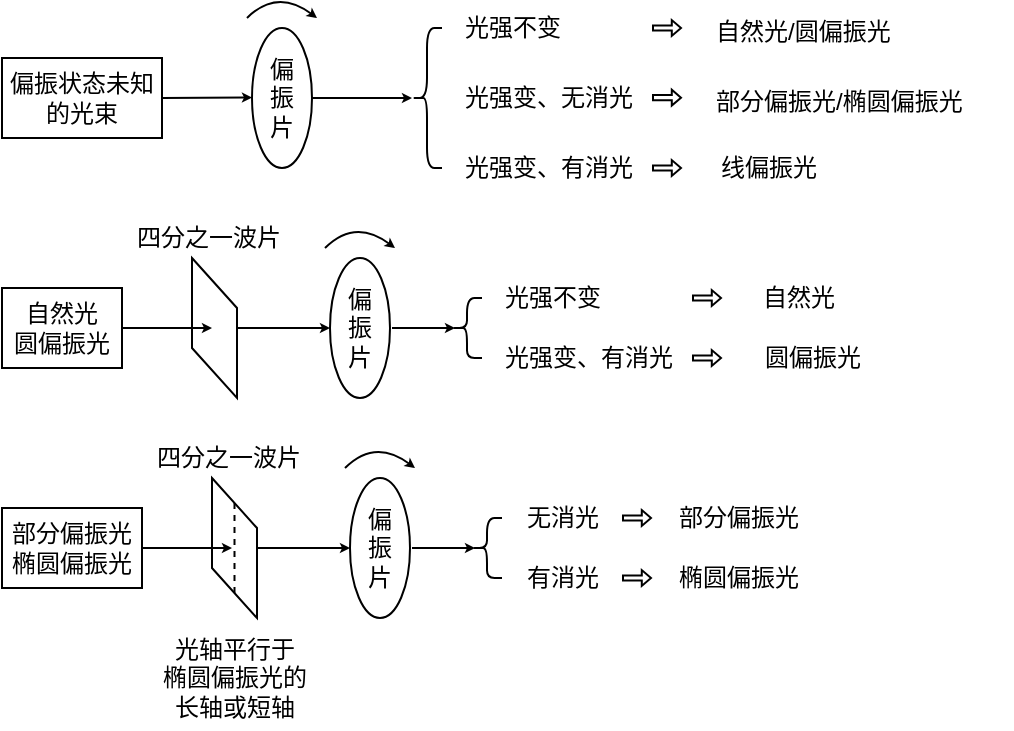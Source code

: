 <mxfile version="17.2.1" type="device"><diagram id="wvkycoAS8ZPWacP-hO0-" name="第 1 页"><mxGraphModel dx="628" dy="457" grid="1" gridSize="5" guides="1" tooltips="1" connect="1" arrows="1" fold="1" page="1" pageScale="1" pageWidth="827" pageHeight="1169" math="0" shadow="0"><root><mxCell id="0"/><mxCell id="1" parent="0"/><mxCell id="YgCnKerKX1xB67RjWHVH-2" value="偏振状态未知的光束" style="rounded=0;whiteSpace=wrap;html=1;" vertex="1" parent="1"><mxGeometry x="225" y="200" width="80" height="40" as="geometry"/></mxCell><mxCell id="YgCnKerKX1xB67RjWHVH-3" value="偏&lt;br&gt;振&lt;br&gt;片" style="ellipse;whiteSpace=wrap;html=1;" vertex="1" parent="1"><mxGeometry x="350" y="185" width="30" height="70" as="geometry"/></mxCell><mxCell id="YgCnKerKX1xB67RjWHVH-4" value="" style="curved=1;endArrow=classic;html=1;rounded=0;startSize=2;endSize=2;" edge="1" parent="1"><mxGeometry width="50" height="50" relative="1" as="geometry"><mxPoint x="347.5" y="180" as="sourcePoint"/><mxPoint x="382.5" y="180" as="targetPoint"/><Array as="points"><mxPoint x="362.5" y="165"/></Array></mxGeometry></mxCell><mxCell id="YgCnKerKX1xB67RjWHVH-5" value="" style="endArrow=classic;html=1;rounded=0;startSize=2;endSize=2;exitX=1;exitY=0.5;exitDx=0;exitDy=0;" edge="1" parent="1" source="YgCnKerKX1xB67RjWHVH-2"><mxGeometry width="50" height="50" relative="1" as="geometry"><mxPoint x="295" y="230" as="sourcePoint"/><mxPoint x="350" y="219.76" as="targetPoint"/></mxGeometry></mxCell><mxCell id="YgCnKerKX1xB67RjWHVH-6" value="" style="endArrow=classic;html=1;rounded=0;startSize=2;endSize=2;" edge="1" parent="1"><mxGeometry width="50" height="50" relative="1" as="geometry"><mxPoint x="380" y="220" as="sourcePoint"/><mxPoint x="430" y="220" as="targetPoint"/></mxGeometry></mxCell><mxCell id="YgCnKerKX1xB67RjWHVH-7" value="" style="shape=curlyBracket;whiteSpace=wrap;html=1;rounded=1;" vertex="1" parent="1"><mxGeometry x="430" y="185" width="15" height="70" as="geometry"/></mxCell><mxCell id="YgCnKerKX1xB67RjWHVH-8" value="光强不变" style="text;html=1;align=center;verticalAlign=middle;resizable=0;points=[];autosize=1;strokeColor=none;fillColor=none;" vertex="1" parent="1"><mxGeometry x="450" y="175" width="60" height="20" as="geometry"/></mxCell><mxCell id="YgCnKerKX1xB67RjWHVH-9" value="光强变、无消光" style="text;html=1;align=center;verticalAlign=middle;resizable=0;points=[];autosize=1;strokeColor=none;fillColor=none;" vertex="1" parent="1"><mxGeometry x="450" y="210" width="95" height="20" as="geometry"/></mxCell><mxCell id="YgCnKerKX1xB67RjWHVH-10" value="光强变、有消光" style="text;html=1;align=center;verticalAlign=middle;resizable=0;points=[];autosize=1;strokeColor=none;fillColor=none;" vertex="1" parent="1"><mxGeometry x="450" y="245" width="95" height="20" as="geometry"/></mxCell><mxCell id="YgCnKerKX1xB67RjWHVH-12" value="" style="shape=flexArrow;endArrow=classic;html=1;rounded=0;startSize=2;endSize=1.202;width=2.558;endWidth=4.369;" edge="1" parent="1"><mxGeometry width="50" height="50" relative="1" as="geometry"><mxPoint x="550" y="185" as="sourcePoint"/><mxPoint x="565" y="185" as="targetPoint"/></mxGeometry></mxCell><mxCell id="YgCnKerKX1xB67RjWHVH-13" value="自然光/圆偏振光" style="text;whiteSpace=wrap;html=1;movable=1;resizable=1;rotatable=1;deletable=1;editable=1;connectable=1;" vertex="1" parent="1"><mxGeometry x="580" y="172.5" width="115" height="25" as="geometry"/></mxCell><mxCell id="YgCnKerKX1xB67RjWHVH-14" value="" style="shape=flexArrow;endArrow=classic;html=1;rounded=0;startSize=2;endSize=1.202;width=2.558;endWidth=4.369;" edge="1" parent="1"><mxGeometry width="50" height="50" relative="1" as="geometry"><mxPoint x="550" y="219.83" as="sourcePoint"/><mxPoint x="565" y="219.83" as="targetPoint"/></mxGeometry></mxCell><mxCell id="YgCnKerKX1xB67RjWHVH-15" value="部分偏振光/椭圆偏振光" style="text;whiteSpace=wrap;html=1;strokeColor=none;movable=1;resizable=1;rotatable=1;deletable=1;editable=1;connectable=1;" vertex="1" parent="1"><mxGeometry x="580" y="207.5" width="150" height="25" as="geometry"/></mxCell><mxCell id="YgCnKerKX1xB67RjWHVH-16" value="" style="shape=flexArrow;endArrow=classic;html=1;rounded=0;startSize=2;endSize=1.202;width=2.558;endWidth=4.369;" edge="1" parent="1"><mxGeometry width="50" height="50" relative="1" as="geometry"><mxPoint x="550" y="255" as="sourcePoint"/><mxPoint x="565" y="255" as="targetPoint"/></mxGeometry></mxCell><mxCell id="YgCnKerKX1xB67RjWHVH-18" value="线偏振光" style="text;html=1;align=center;verticalAlign=middle;resizable=1;points=[];autosize=1;strokeColor=none;fillColor=none;movable=1;rotatable=1;deletable=1;editable=1;connectable=1;" vertex="1" parent="1"><mxGeometry x="580" y="245" width="55" height="20" as="geometry"/></mxCell><mxCell id="YgCnKerKX1xB67RjWHVH-19" value="自然光&lt;br&gt;圆偏振光" style="rounded=0;whiteSpace=wrap;html=1;" vertex="1" parent="1"><mxGeometry x="225" y="315" width="60" height="40" as="geometry"/></mxCell><mxCell id="YgCnKerKX1xB67RjWHVH-20" value="偏&lt;br&gt;振&lt;br&gt;片" style="ellipse;whiteSpace=wrap;html=1;" vertex="1" parent="1"><mxGeometry x="389" y="300" width="30" height="70" as="geometry"/></mxCell><mxCell id="YgCnKerKX1xB67RjWHVH-21" value="" style="curved=1;endArrow=classic;html=1;rounded=0;startSize=2;endSize=2;" edge="1" parent="1"><mxGeometry width="50" height="50" relative="1" as="geometry"><mxPoint x="386.5" y="295" as="sourcePoint"/><mxPoint x="421.5" y="295" as="targetPoint"/><Array as="points"><mxPoint x="401.5" y="280"/></Array></mxGeometry></mxCell><mxCell id="YgCnKerKX1xB67RjWHVH-23" value="" style="endArrow=classic;html=1;rounded=0;startSize=2;endSize=2;entryX=0.1;entryY=0.5;entryDx=0;entryDy=0;entryPerimeter=0;" edge="1" parent="1" target="YgCnKerKX1xB67RjWHVH-24"><mxGeometry width="50" height="50" relative="1" as="geometry"><mxPoint x="420" y="335" as="sourcePoint"/><mxPoint x="445" y="335" as="targetPoint"/></mxGeometry></mxCell><mxCell id="YgCnKerKX1xB67RjWHVH-24" value="" style="shape=curlyBracket;whiteSpace=wrap;html=1;rounded=1;" vertex="1" parent="1"><mxGeometry x="450" y="320" width="15" height="30" as="geometry"/></mxCell><mxCell id="YgCnKerKX1xB67RjWHVH-25" value="光强不变" style="text;html=1;align=center;verticalAlign=middle;resizable=0;points=[];autosize=1;strokeColor=none;fillColor=none;" vertex="1" parent="1"><mxGeometry x="470" y="310" width="60" height="20" as="geometry"/></mxCell><mxCell id="YgCnKerKX1xB67RjWHVH-27" value="光强变、有消光" style="text;html=1;align=center;verticalAlign=middle;resizable=0;points=[];autosize=1;strokeColor=none;fillColor=none;" vertex="1" parent="1"><mxGeometry x="470" y="340" width="95" height="20" as="geometry"/></mxCell><mxCell id="YgCnKerKX1xB67RjWHVH-28" value="" style="shape=flexArrow;endArrow=classic;html=1;rounded=0;startSize=2;endSize=1.202;width=2.558;endWidth=4.369;" edge="1" parent="1"><mxGeometry width="50" height="50" relative="1" as="geometry"><mxPoint x="570" y="320" as="sourcePoint"/><mxPoint x="585" y="320" as="targetPoint"/></mxGeometry></mxCell><mxCell id="YgCnKerKX1xB67RjWHVH-32" value="" style="shape=flexArrow;endArrow=classic;html=1;rounded=0;startSize=2;endSize=1.202;width=2.558;endWidth=4.369;" edge="1" parent="1"><mxGeometry width="50" height="50" relative="1" as="geometry"><mxPoint x="570" y="350" as="sourcePoint"/><mxPoint x="585" y="350" as="targetPoint"/></mxGeometry></mxCell><mxCell id="YgCnKerKX1xB67RjWHVH-38" value="" style="endArrow=classic;html=1;rounded=0;startSize=2;endSize=2;entryX=0;entryY=0.5;entryDx=0;entryDy=0;" edge="1" parent="1" target="YgCnKerKX1xB67RjWHVH-20"><mxGeometry width="50" height="50" relative="1" as="geometry"><mxPoint x="340" y="335" as="sourcePoint"/><mxPoint x="385" y="334.71" as="targetPoint"/></mxGeometry></mxCell><mxCell id="YgCnKerKX1xB67RjWHVH-34" value="" style="shape=parallelogram;perimeter=parallelogramPerimeter;whiteSpace=wrap;html=1;fixedSize=1;strokeColor=default;size=25;direction=south;" vertex="1" parent="1"><mxGeometry x="320" y="300" width="22.5" height="70" as="geometry"/></mxCell><mxCell id="YgCnKerKX1xB67RjWHVH-22" value="" style="endArrow=classic;html=1;rounded=0;startSize=2;endSize=2;" edge="1" parent="1"><mxGeometry width="50" height="50" relative="1" as="geometry"><mxPoint x="285" y="335" as="sourcePoint"/><mxPoint x="330" y="335" as="targetPoint"/></mxGeometry></mxCell><mxCell id="YgCnKerKX1xB67RjWHVH-39" value="四分之一波片" style="text;html=1;align=center;verticalAlign=middle;resizable=0;points=[];autosize=1;strokeColor=none;fillColor=none;" vertex="1" parent="1"><mxGeometry x="285" y="280" width="85" height="20" as="geometry"/></mxCell><mxCell id="YgCnKerKX1xB67RjWHVH-41" value="自然光" style="text;html=1;align=center;verticalAlign=middle;resizable=1;points=[];autosize=1;strokeColor=none;fillColor=none;movable=1;rotatable=1;deletable=1;editable=1;connectable=1;" vertex="1" parent="1"><mxGeometry x="600" y="310" width="45" height="20" as="geometry"/></mxCell><mxCell id="YgCnKerKX1xB67RjWHVH-42" value="圆偏振光" style="text;html=1;align=center;verticalAlign=middle;resizable=0;points=[];autosize=1;strokeColor=none;fillColor=none;" vertex="1" parent="1"><mxGeometry x="600" y="340" width="60" height="20" as="geometry"/></mxCell><mxCell id="YgCnKerKX1xB67RjWHVH-43" value="部分偏振光&lt;br&gt;椭圆偏振光" style="rounded=0;whiteSpace=wrap;html=1;" vertex="1" parent="1"><mxGeometry x="225" y="425" width="70" height="40" as="geometry"/></mxCell><mxCell id="YgCnKerKX1xB67RjWHVH-44" value="偏&lt;br&gt;振&lt;br&gt;片" style="ellipse;whiteSpace=wrap;html=1;" vertex="1" parent="1"><mxGeometry x="399" y="410" width="30" height="70" as="geometry"/></mxCell><mxCell id="YgCnKerKX1xB67RjWHVH-45" value="" style="curved=1;endArrow=classic;html=1;rounded=0;startSize=2;endSize=2;" edge="1" parent="1"><mxGeometry width="50" height="50" relative="1" as="geometry"><mxPoint x="396.5" y="405" as="sourcePoint"/><mxPoint x="431.5" y="405" as="targetPoint"/><Array as="points"><mxPoint x="411.5" y="390"/></Array></mxGeometry></mxCell><mxCell id="YgCnKerKX1xB67RjWHVH-46" value="" style="endArrow=classic;html=1;rounded=0;startSize=2;endSize=2;entryX=0.1;entryY=0.5;entryDx=0;entryDy=0;entryPerimeter=0;" edge="1" parent="1" target="YgCnKerKX1xB67RjWHVH-47"><mxGeometry width="50" height="50" relative="1" as="geometry"><mxPoint x="430" y="445" as="sourcePoint"/><mxPoint x="455" y="445" as="targetPoint"/></mxGeometry></mxCell><mxCell id="YgCnKerKX1xB67RjWHVH-47" value="" style="shape=curlyBracket;whiteSpace=wrap;html=1;rounded=1;" vertex="1" parent="1"><mxGeometry x="460" y="430" width="15" height="30" as="geometry"/></mxCell><mxCell id="YgCnKerKX1xB67RjWHVH-49" value="有消光" style="text;html=1;align=center;verticalAlign=middle;resizable=0;points=[];autosize=1;strokeColor=none;fillColor=none;" vertex="1" parent="1"><mxGeometry x="480" y="450" width="50" height="20" as="geometry"/></mxCell><mxCell id="YgCnKerKX1xB67RjWHVH-50" value="" style="shape=flexArrow;endArrow=classic;html=1;rounded=0;startSize=2;endSize=1.202;width=2.558;endWidth=4.369;" edge="1" parent="1"><mxGeometry width="50" height="50" relative="1" as="geometry"><mxPoint x="535" y="430" as="sourcePoint"/><mxPoint x="550" y="430" as="targetPoint"/></mxGeometry></mxCell><mxCell id="YgCnKerKX1xB67RjWHVH-51" value="" style="shape=flexArrow;endArrow=classic;html=1;rounded=0;startSize=2;endSize=1.202;width=2.558;endWidth=4.369;" edge="1" parent="1"><mxGeometry width="50" height="50" relative="1" as="geometry"><mxPoint x="535" y="460" as="sourcePoint"/><mxPoint x="550" y="460" as="targetPoint"/></mxGeometry></mxCell><mxCell id="YgCnKerKX1xB67RjWHVH-52" value="" style="endArrow=classic;html=1;rounded=0;startSize=2;endSize=2;entryX=0;entryY=0.5;entryDx=0;entryDy=0;" edge="1" parent="1" target="YgCnKerKX1xB67RjWHVH-44"><mxGeometry width="50" height="50" relative="1" as="geometry"><mxPoint x="350" y="445" as="sourcePoint"/><mxPoint x="395" y="444.71" as="targetPoint"/></mxGeometry></mxCell><mxCell id="YgCnKerKX1xB67RjWHVH-53" value="" style="shape=parallelogram;perimeter=parallelogramPerimeter;whiteSpace=wrap;html=1;fixedSize=1;strokeColor=default;size=25;direction=south;" vertex="1" parent="1"><mxGeometry x="330" y="410" width="22.5" height="70" as="geometry"/></mxCell><mxCell id="YgCnKerKX1xB67RjWHVH-54" value="" style="endArrow=classic;html=1;rounded=0;startSize=2;endSize=2;" edge="1" parent="1"><mxGeometry width="50" height="50" relative="1" as="geometry"><mxPoint x="295" y="445" as="sourcePoint"/><mxPoint x="340" y="445" as="targetPoint"/></mxGeometry></mxCell><mxCell id="YgCnKerKX1xB67RjWHVH-55" value="四分之一波片" style="text;html=1;align=center;verticalAlign=middle;resizable=0;points=[];autosize=1;strokeColor=none;fillColor=none;" vertex="1" parent="1"><mxGeometry x="295" y="390" width="85" height="20" as="geometry"/></mxCell><mxCell id="YgCnKerKX1xB67RjWHVH-56" value="部分偏振光" style="text;html=1;align=center;verticalAlign=middle;resizable=1;points=[];autosize=1;strokeColor=none;fillColor=none;movable=1;rotatable=1;deletable=1;editable=1;connectable=1;" vertex="1" parent="1"><mxGeometry x="555" y="420" width="75" height="20" as="geometry"/></mxCell><mxCell id="YgCnKerKX1xB67RjWHVH-57" value="椭圆偏振光" style="text;html=1;align=center;verticalAlign=middle;resizable=0;points=[];autosize=1;strokeColor=none;fillColor=none;" vertex="1" parent="1"><mxGeometry x="555" y="450" width="75" height="20" as="geometry"/></mxCell><mxCell id="YgCnKerKX1xB67RjWHVH-59" value="" style="endArrow=none;dashed=1;html=1;rounded=0;startSize=2;endSize=2;entryX=0;entryY=0.5;entryDx=0;entryDy=0;exitX=1;exitY=0.5;exitDx=0;exitDy=0;" edge="1" parent="1" source="YgCnKerKX1xB67RjWHVH-53" target="YgCnKerKX1xB67RjWHVH-53"><mxGeometry width="50" height="50" relative="1" as="geometry"><mxPoint x="320" y="490" as="sourcePoint"/><mxPoint x="390" y="410" as="targetPoint"/></mxGeometry></mxCell><mxCell id="YgCnKerKX1xB67RjWHVH-60" value="光轴平行于&lt;br&gt;椭圆偏振光的&lt;br&gt;长轴或短轴" style="text;html=1;align=center;verticalAlign=middle;resizable=0;points=[];autosize=1;strokeColor=none;fillColor=none;" vertex="1" parent="1"><mxGeometry x="298.75" y="485" width="85" height="50" as="geometry"/></mxCell><mxCell id="YgCnKerKX1xB67RjWHVH-61" value="无消光" style="text;html=1;align=center;verticalAlign=middle;resizable=0;points=[];autosize=1;strokeColor=none;fillColor=none;" vertex="1" parent="1"><mxGeometry x="480" y="420" width="50" height="20" as="geometry"/></mxCell></root></mxGraphModel></diagram></mxfile>